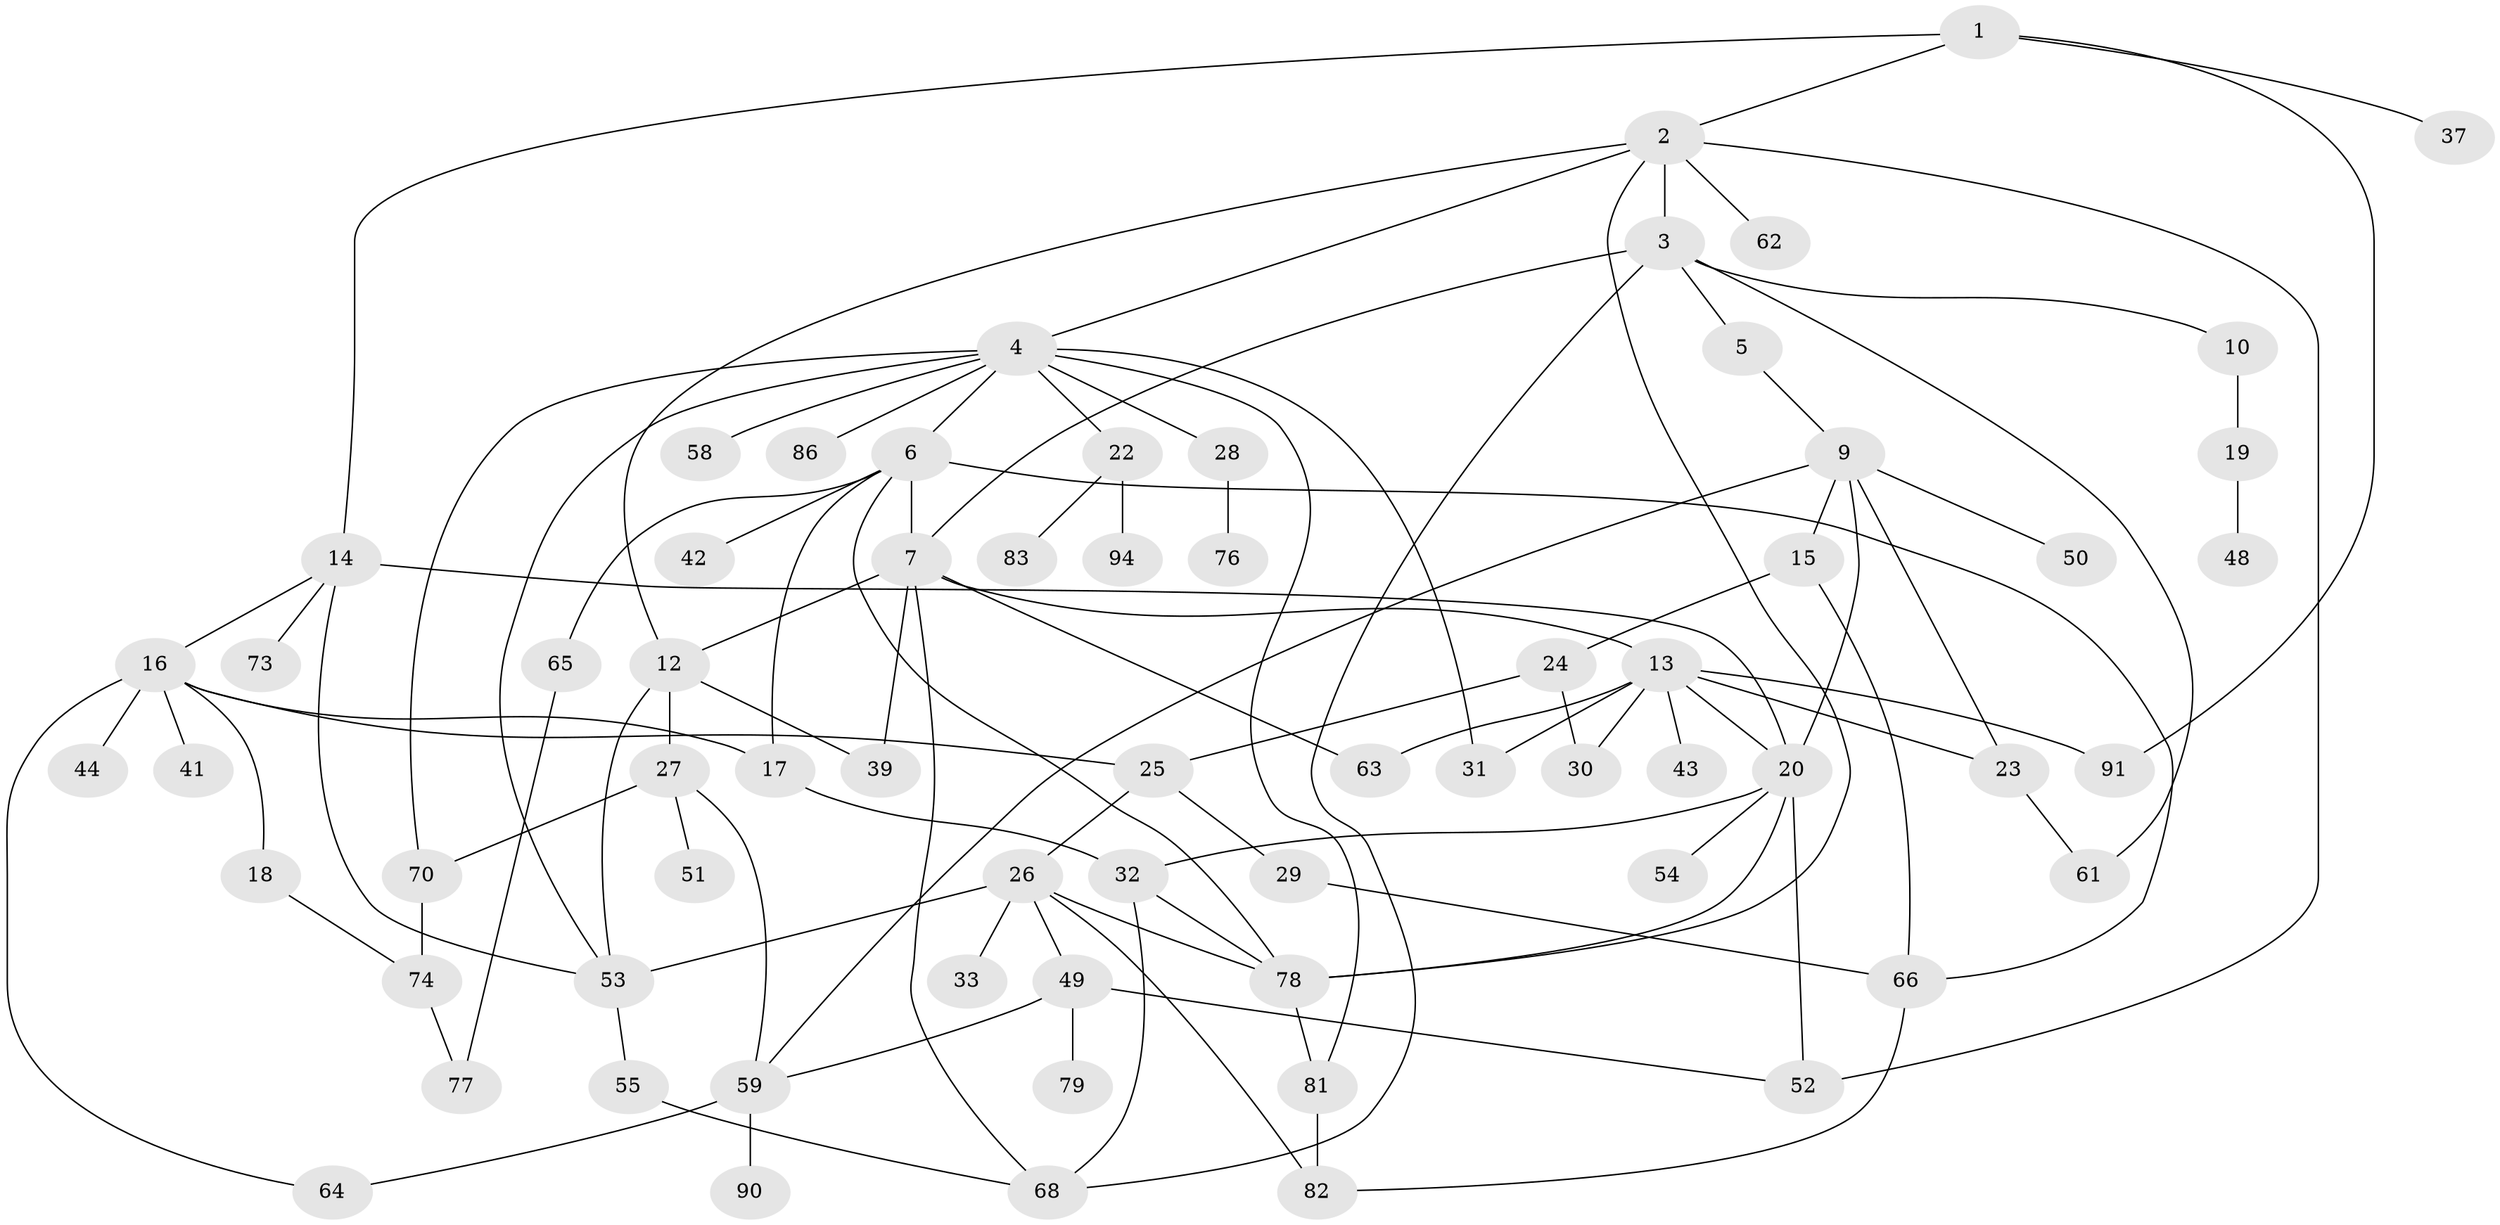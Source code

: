 // Generated by graph-tools (version 1.1) at 2025/23/03/03/25 07:23:32]
// undirected, 67 vertices, 103 edges
graph export_dot {
graph [start="1"]
  node [color=gray90,style=filled];
  1 [super="+45"];
  2 [super="+40"];
  3 [super="+89"];
  4 [super="+8"];
  5;
  6 [super="+11"];
  7 [super="+47"];
  9 [super="+87"];
  10;
  12 [super="+21"];
  13 [super="+92"];
  14 [super="+36"];
  15;
  16 [super="+80"];
  17 [super="+84"];
  18;
  19 [super="+34"];
  20 [super="+67"];
  22;
  23;
  24;
  25 [super="+46"];
  26 [super="+69"];
  27 [super="+95"];
  28;
  29 [super="+35"];
  30;
  31 [super="+56"];
  32 [super="+38"];
  33;
  37;
  39;
  41;
  42;
  43;
  44;
  48 [super="+60"];
  49 [super="+98"];
  50;
  51;
  52 [super="+57"];
  53;
  54;
  55 [super="+71"];
  58;
  59 [super="+85"];
  61 [super="+75"];
  62;
  63;
  64;
  65;
  66 [super="+97"];
  68;
  70 [super="+72"];
  73;
  74;
  76;
  77;
  78 [super="+99"];
  79;
  81 [super="+96"];
  82 [super="+88"];
  83;
  86 [super="+93"];
  90;
  91 [super="+100"];
  94;
  1 -- 2;
  1 -- 14;
  1 -- 37;
  1 -- 91;
  2 -- 3;
  2 -- 4;
  2 -- 62;
  2 -- 78;
  2 -- 12;
  2 -- 52;
  3 -- 5;
  3 -- 7;
  3 -- 10;
  3 -- 68;
  3 -- 61;
  4 -- 6;
  4 -- 22;
  4 -- 28;
  4 -- 31;
  4 -- 81;
  4 -- 86;
  4 -- 58;
  4 -- 53;
  4 -- 70;
  5 -- 9;
  6 -- 42;
  6 -- 7;
  6 -- 66;
  6 -- 17;
  6 -- 65;
  6 -- 78;
  7 -- 12;
  7 -- 13;
  7 -- 63;
  7 -- 68;
  7 -- 39;
  9 -- 15;
  9 -- 20;
  9 -- 23;
  9 -- 50;
  9 -- 59;
  10 -- 19;
  12 -- 53;
  12 -- 27;
  12 -- 39;
  13 -- 43;
  13 -- 91;
  13 -- 30;
  13 -- 23;
  13 -- 63;
  13 -- 20;
  13 -- 31;
  14 -- 16;
  14 -- 73;
  14 -- 20;
  14 -- 53;
  15 -- 24;
  15 -- 66;
  16 -- 17;
  16 -- 18;
  16 -- 41;
  16 -- 44;
  16 -- 64;
  16 -- 25;
  17 -- 32;
  18 -- 74;
  19 -- 48;
  20 -- 54;
  20 -- 52;
  20 -- 78;
  20 -- 32;
  22 -- 83;
  22 -- 94;
  23 -- 61;
  24 -- 25;
  24 -- 30;
  25 -- 26;
  25 -- 29;
  26 -- 33;
  26 -- 49;
  26 -- 53;
  26 -- 82;
  26 -- 78;
  27 -- 51;
  27 -- 59;
  27 -- 70;
  28 -- 76;
  29 -- 66;
  32 -- 68;
  32 -- 78;
  49 -- 79;
  49 -- 59;
  49 -- 52;
  53 -- 55;
  55 -- 68;
  59 -- 64;
  59 -- 90;
  65 -- 77;
  66 -- 82;
  70 -- 74;
  74 -- 77;
  78 -- 81;
  81 -- 82;
}
